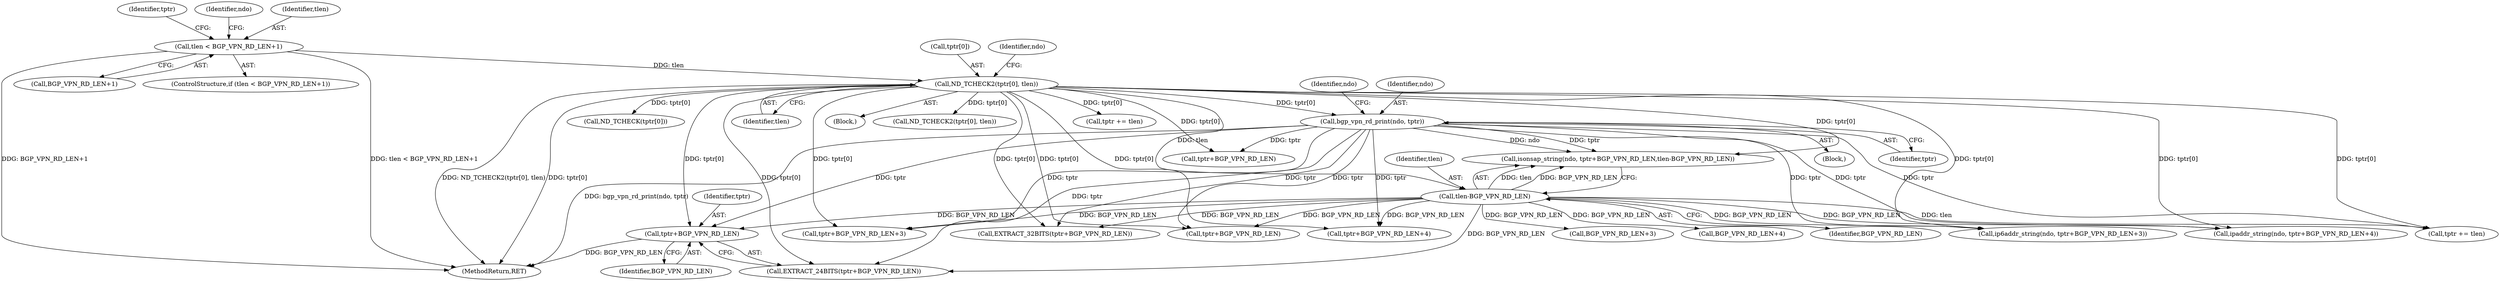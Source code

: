digraph "0_tcpdump_13d52e9c0e7caf7e6325b0051bc90a49968be67f@pointer" {
"1001049" [label="(Call,tptr+BGP_VPN_RD_LEN)"];
"1001004" [label="(Call,ND_TCHECK2(tptr[0], tlen))"];
"1000989" [label="(Call,tlen < BGP_VPN_RD_LEN+1)"];
"1001015" [label="(Call,bgp_vpn_rd_print(ndo, tptr))"];
"1001023" [label="(Call,tlen-BGP_VPN_RD_LEN)"];
"1001060" [label="(Call,tptr+BGP_VPN_RD_LEN+3)"];
"1001048" [label="(Call,EXTRACT_24BITS(tptr+BGP_VPN_RD_LEN))"];
"1001011" [label="(Identifier,ndo)"];
"1001049" [label="(Call,tptr+BGP_VPN_RD_LEN)"];
"1001050" [label="(Identifier,tptr)"];
"1001028" [label="(Call,EXTRACT_32BITS(tptr+BGP_VPN_RD_LEN))"];
"1001114" [label="(Call,ND_TCHECK(tptr[0]))"];
"1001018" [label="(Call,isonsap_string(ndo, tptr+BGP_VPN_RD_LEN,tlen-BGP_VPN_RD_LEN))"];
"1001004" [label="(Call,ND_TCHECK2(tptr[0], tlen))"];
"1001058" [label="(Call,ip6addr_string(ndo, tptr+BGP_VPN_RD_LEN+3))"];
"1001008" [label="(Identifier,tlen)"];
"1001038" [label="(Call,ipaddr_string(ndo, tptr+BGP_VPN_RD_LEN+4))"];
"1001003" [label="(Block,)"];
"1001015" [label="(Call,bgp_vpn_rd_print(ndo, tptr))"];
"1001005" [label="(Call,tptr[0])"];
"1001014" [label="(Block,)"];
"1001062" [label="(Call,BGP_VPN_RD_LEN+3)"];
"1001006" [label="(Identifier,tptr)"];
"1001073" [label="(Call,ND_TCHECK2(tptr[0], tlen))"];
"1002919" [label="(MethodReturn,RET)"];
"1001051" [label="(Identifier,BGP_VPN_RD_LEN)"];
"1001016" [label="(Identifier,ndo)"];
"1001042" [label="(Call,BGP_VPN_RD_LEN+4)"];
"1001025" [label="(Identifier,BGP_VPN_RD_LEN)"];
"1000997" [label="(Identifier,ndo)"];
"1001065" [label="(Call,tptr += tlen)"];
"1001111" [label="(Call,tptr += tlen)"];
"1000990" [label="(Identifier,tlen)"];
"1001029" [label="(Call,tptr+BGP_VPN_RD_LEN)"];
"1001024" [label="(Identifier,tlen)"];
"1001017" [label="(Identifier,tptr)"];
"1001019" [label="(Identifier,ndo)"];
"1000991" [label="(Call,BGP_VPN_RD_LEN+1)"];
"1001020" [label="(Call,tptr+BGP_VPN_RD_LEN)"];
"1001040" [label="(Call,tptr+BGP_VPN_RD_LEN+4)"];
"1001023" [label="(Call,tlen-BGP_VPN_RD_LEN)"];
"1000988" [label="(ControlStructure,if (tlen < BGP_VPN_RD_LEN+1))"];
"1000989" [label="(Call,tlen < BGP_VPN_RD_LEN+1)"];
"1001049" -> "1001048"  [label="AST: "];
"1001049" -> "1001051"  [label="CFG: "];
"1001050" -> "1001049"  [label="AST: "];
"1001051" -> "1001049"  [label="AST: "];
"1001048" -> "1001049"  [label="CFG: "];
"1001049" -> "1002919"  [label="DDG: BGP_VPN_RD_LEN"];
"1001004" -> "1001049"  [label="DDG: tptr[0]"];
"1001015" -> "1001049"  [label="DDG: tptr"];
"1001023" -> "1001049"  [label="DDG: BGP_VPN_RD_LEN"];
"1001004" -> "1001003"  [label="AST: "];
"1001004" -> "1001008"  [label="CFG: "];
"1001005" -> "1001004"  [label="AST: "];
"1001008" -> "1001004"  [label="AST: "];
"1001011" -> "1001004"  [label="CFG: "];
"1001004" -> "1002919"  [label="DDG: ND_TCHECK2(tptr[0], tlen)"];
"1001004" -> "1002919"  [label="DDG: tptr[0]"];
"1000989" -> "1001004"  [label="DDG: tlen"];
"1001004" -> "1001015"  [label="DDG: tptr[0]"];
"1001004" -> "1001018"  [label="DDG: tptr[0]"];
"1001004" -> "1001020"  [label="DDG: tptr[0]"];
"1001004" -> "1001023"  [label="DDG: tlen"];
"1001004" -> "1001028"  [label="DDG: tptr[0]"];
"1001004" -> "1001029"  [label="DDG: tptr[0]"];
"1001004" -> "1001038"  [label="DDG: tptr[0]"];
"1001004" -> "1001040"  [label="DDG: tptr[0]"];
"1001004" -> "1001048"  [label="DDG: tptr[0]"];
"1001004" -> "1001058"  [label="DDG: tptr[0]"];
"1001004" -> "1001060"  [label="DDG: tptr[0]"];
"1001004" -> "1001065"  [label="DDG: tptr[0]"];
"1001004" -> "1001073"  [label="DDG: tptr[0]"];
"1001004" -> "1001111"  [label="DDG: tptr[0]"];
"1001004" -> "1001114"  [label="DDG: tptr[0]"];
"1000989" -> "1000988"  [label="AST: "];
"1000989" -> "1000991"  [label="CFG: "];
"1000990" -> "1000989"  [label="AST: "];
"1000991" -> "1000989"  [label="AST: "];
"1000997" -> "1000989"  [label="CFG: "];
"1001006" -> "1000989"  [label="CFG: "];
"1000989" -> "1002919"  [label="DDG: tlen < BGP_VPN_RD_LEN+1"];
"1000989" -> "1002919"  [label="DDG: BGP_VPN_RD_LEN+1"];
"1001015" -> "1001014"  [label="AST: "];
"1001015" -> "1001017"  [label="CFG: "];
"1001016" -> "1001015"  [label="AST: "];
"1001017" -> "1001015"  [label="AST: "];
"1001019" -> "1001015"  [label="CFG: "];
"1001015" -> "1002919"  [label="DDG: bgp_vpn_rd_print(ndo, tptr)"];
"1001015" -> "1001018"  [label="DDG: ndo"];
"1001015" -> "1001018"  [label="DDG: tptr"];
"1001015" -> "1001020"  [label="DDG: tptr"];
"1001015" -> "1001028"  [label="DDG: tptr"];
"1001015" -> "1001029"  [label="DDG: tptr"];
"1001015" -> "1001038"  [label="DDG: tptr"];
"1001015" -> "1001040"  [label="DDG: tptr"];
"1001015" -> "1001048"  [label="DDG: tptr"];
"1001015" -> "1001058"  [label="DDG: tptr"];
"1001015" -> "1001060"  [label="DDG: tptr"];
"1001015" -> "1001065"  [label="DDG: tptr"];
"1001023" -> "1001018"  [label="AST: "];
"1001023" -> "1001025"  [label="CFG: "];
"1001024" -> "1001023"  [label="AST: "];
"1001025" -> "1001023"  [label="AST: "];
"1001018" -> "1001023"  [label="CFG: "];
"1001023" -> "1001018"  [label="DDG: tlen"];
"1001023" -> "1001018"  [label="DDG: BGP_VPN_RD_LEN"];
"1001023" -> "1001028"  [label="DDG: BGP_VPN_RD_LEN"];
"1001023" -> "1001029"  [label="DDG: BGP_VPN_RD_LEN"];
"1001023" -> "1001038"  [label="DDG: BGP_VPN_RD_LEN"];
"1001023" -> "1001040"  [label="DDG: BGP_VPN_RD_LEN"];
"1001023" -> "1001042"  [label="DDG: BGP_VPN_RD_LEN"];
"1001023" -> "1001048"  [label="DDG: BGP_VPN_RD_LEN"];
"1001023" -> "1001058"  [label="DDG: BGP_VPN_RD_LEN"];
"1001023" -> "1001060"  [label="DDG: BGP_VPN_RD_LEN"];
"1001023" -> "1001062"  [label="DDG: BGP_VPN_RD_LEN"];
"1001023" -> "1001065"  [label="DDG: tlen"];
}
